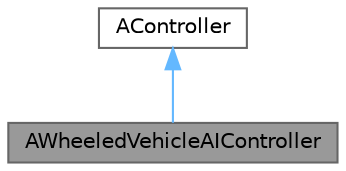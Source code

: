 digraph "AWheeledVehicleAIController"
{
 // INTERACTIVE_SVG=YES
 // LATEX_PDF_SIZE
  bgcolor="transparent";
  edge [fontname=Helvetica,fontsize=10,labelfontname=Helvetica,labelfontsize=10];
  node [fontname=Helvetica,fontsize=10,shape=box,height=0.2,width=0.4];
  Node1 [id="Node000001",label="AWheeledVehicleAIController",height=0.2,width=0.4,color="gray40", fillcolor="grey60", style="filled", fontcolor="black",tooltip="Wheeled vehicle controller with optional AI."];
  Node2 -> Node1 [id="edge1_Node000001_Node000002",dir="back",color="steelblue1",style="solid",tooltip=" "];
  Node2 [id="Node000002",label="AController",height=0.2,width=0.4,color="gray40", fillcolor="white", style="filled",URL="$df/d0f/classAController.html",tooltip=" "];
}
